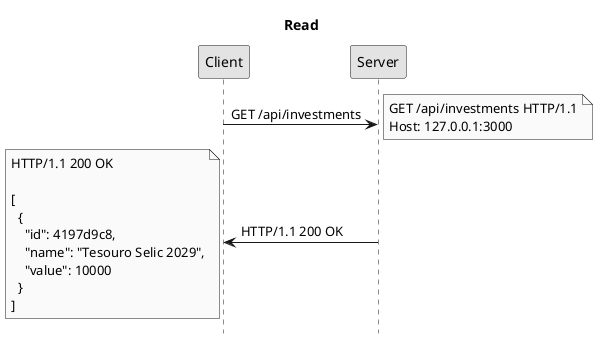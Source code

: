 @startuml
title Read
hide footbox
skinparam monochrome true

Client -> Server: GET /api/investments
note right: GET /api/investments HTTP/1.1\nHost: 127.0.0.1:3000
Server -> Client: HTTP/1.1 200 OK
note left: HTTP/1.1 200 OK\n\n[\n  {\n    "id": 4197d9c8,\n    "name": "Tesouro Selic 2029",\n    "value": 10000\n  }\n]
@enduml
